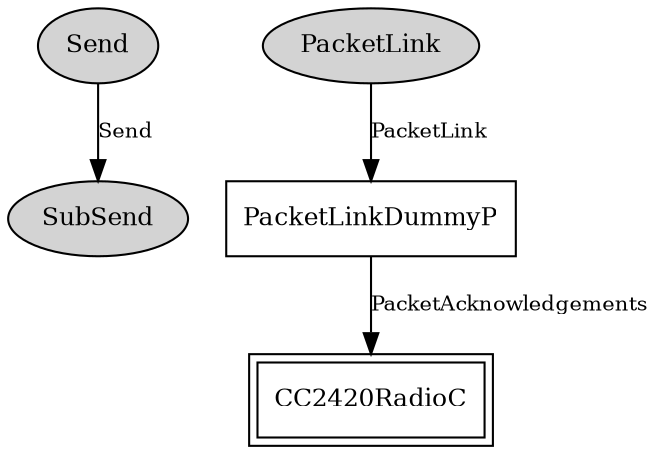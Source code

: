digraph "tos.chips.cc2420.link.PacketLinkDummyC" {
  n0x7f2d65d555c8 [shape=ellipse, style=filled, label="Send", fontsize=12];
  n0x7f2d65d51020 [shape=ellipse, style=filled, label="SubSend", fontsize=12];
  n0x7f2d65d522d0 [shape=ellipse, style=filled, label="PacketLink", fontsize=12];
  "PacketLinkDummyP" [fontsize=12, shape=box, URL="../chtml/tos.chips.cc2420.link.PacketLinkDummyP.html"];
  "PacketLinkDummyP" [fontsize=12, shape=box, URL="../chtml/tos.chips.cc2420.link.PacketLinkDummyP.html"];
  "CC2420RadioC" [fontsize=12, shape=box,peripheries=2, URL="../chtml/tos.chips.cc2420.CC2420RadioC.html"];
  "n0x7f2d65d555c8" -> "n0x7f2d65d51020" [label="Send", URL="../ihtml/tos.interfaces.Send.html", fontsize=10];
  "n0x7f2d65d522d0" -> "PacketLinkDummyP" [label="PacketLink", URL="../ihtml/tos.interfaces.PacketLink.html", fontsize=10];
  "PacketLinkDummyP" -> "CC2420RadioC" [label="PacketAcknowledgements", URL="../ihtml/tos.interfaces.PacketAcknowledgements.html", fontsize=10];
}
